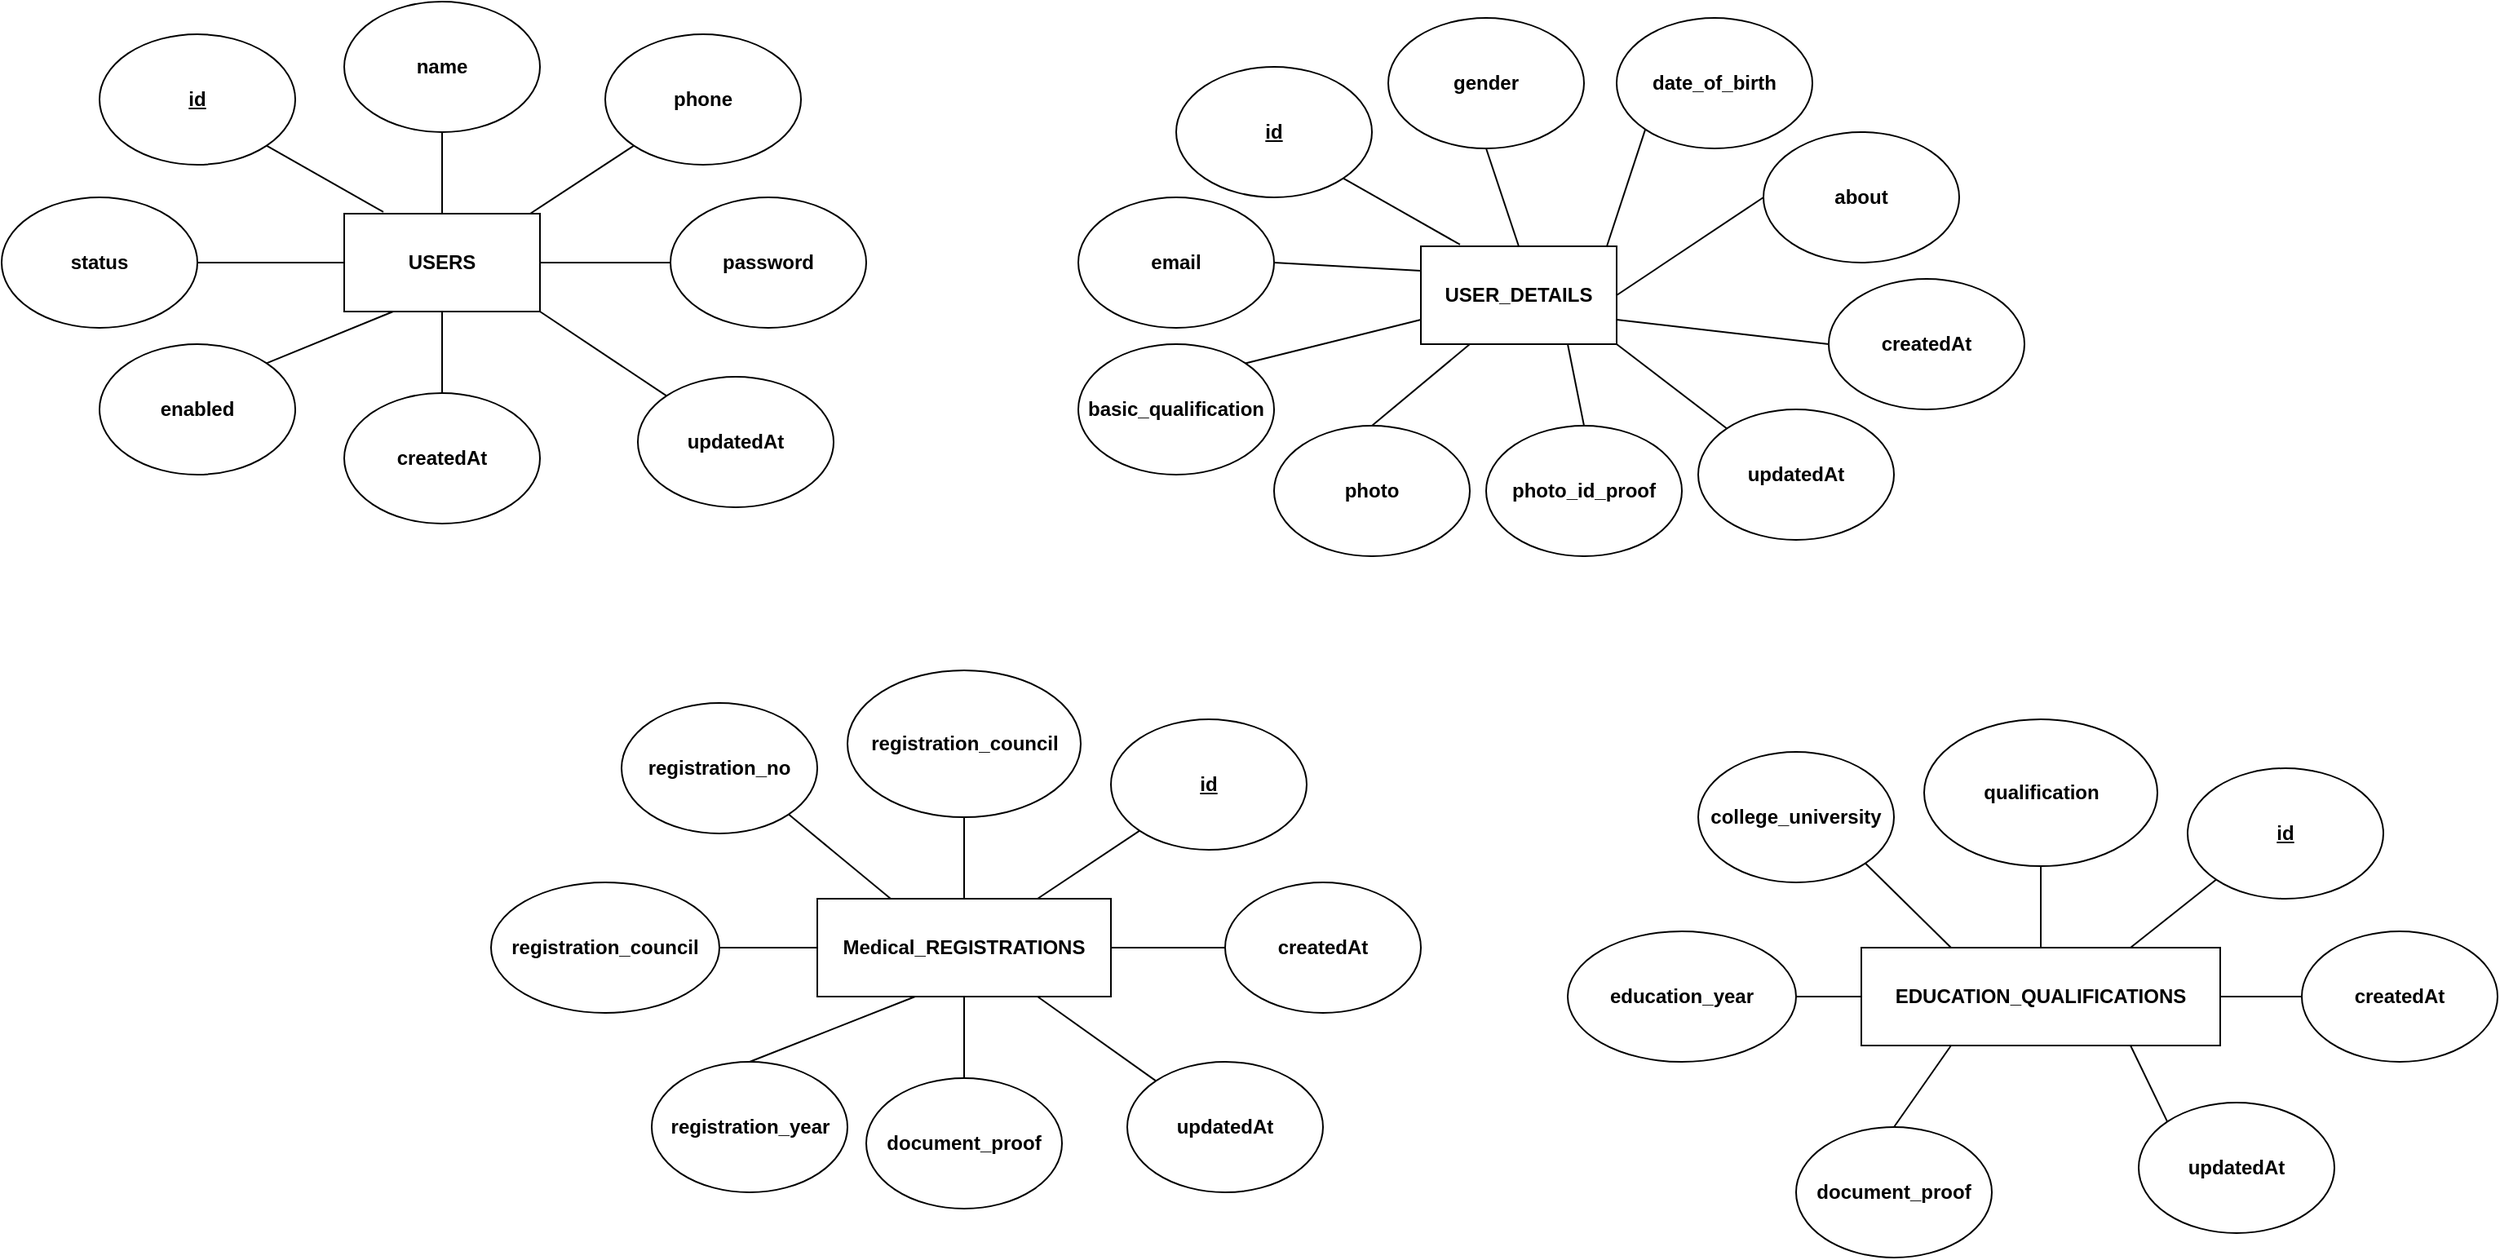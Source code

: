 <mxfile version="14.4.8" type="github"><diagram id="xCUNFjOkvXkAdmCDQcSl" name="Page-1"><mxGraphModel dx="946" dy="1726" grid="1" gridSize="10" guides="1" tooltips="1" connect="1" arrows="1" fold="1" page="1" pageScale="1" pageWidth="827" pageHeight="1169" math="0" shadow="0"><root><mxCell id="0"/><mxCell id="1" parent="0"/><mxCell id="mNS4h6scgJhuOr-iy2WU-1" value="&lt;b&gt;status&lt;/b&gt;" style="ellipse;whiteSpace=wrap;html=1;" vertex="1" parent="1"><mxGeometry x="30" y="30" width="120" height="80" as="geometry"/></mxCell><mxCell id="mNS4h6scgJhuOr-iy2WU-2" value="&lt;span&gt;&lt;b&gt;USERS&lt;/b&gt;&lt;/span&gt;" style="rounded=0;whiteSpace=wrap;html=1;" vertex="1" parent="1"><mxGeometry x="240" y="40" width="120" height="60" as="geometry"/></mxCell><mxCell id="mNS4h6scgJhuOr-iy2WU-3" value="" style="endArrow=none;html=1;entryX=0;entryY=0.5;entryDx=0;entryDy=0;exitX=1;exitY=0.5;exitDx=0;exitDy=0;" edge="1" parent="1" source="mNS4h6scgJhuOr-iy2WU-1" target="mNS4h6scgJhuOr-iy2WU-2"><mxGeometry width="50" height="50" relative="1" as="geometry"><mxPoint x="160" y="380" as="sourcePoint"/><mxPoint x="210" y="330" as="targetPoint"/></mxGeometry></mxCell><mxCell id="mNS4h6scgJhuOr-iy2WU-4" value="" style="endArrow=none;html=1;entryX=0.5;entryY=1;entryDx=0;entryDy=0;exitX=0.5;exitY=0;exitDx=0;exitDy=0;" edge="1" parent="1" source="mNS4h6scgJhuOr-iy2WU-2" target="mNS4h6scgJhuOr-iy2WU-17"><mxGeometry width="50" height="50" relative="1" as="geometry"><mxPoint x="180" y="50" as="sourcePoint"/><mxPoint x="230" as="targetPoint"/></mxGeometry></mxCell><mxCell id="mNS4h6scgJhuOr-iy2WU-5" value="" style="endArrow=none;html=1;entryX=0;entryY=0.5;entryDx=0;entryDy=0;exitX=1;exitY=0.5;exitDx=0;exitDy=0;" edge="1" parent="1" source="mNS4h6scgJhuOr-iy2WU-2" target="mNS4h6scgJhuOr-iy2WU-12"><mxGeometry width="50" height="50" relative="1" as="geometry"><mxPoint x="300" y="320" as="sourcePoint"/><mxPoint x="350" y="270" as="targetPoint"/></mxGeometry></mxCell><mxCell id="mNS4h6scgJhuOr-iy2WU-6" value="" style="endArrow=none;html=1;entryX=0.5;entryY=1;entryDx=0;entryDy=0;exitX=0.5;exitY=0;exitDx=0;exitDy=0;" edge="1" parent="1" source="mNS4h6scgJhuOr-iy2WU-18" target="mNS4h6scgJhuOr-iy2WU-2"><mxGeometry width="50" height="50" relative="1" as="geometry"><mxPoint x="190" y="410" as="sourcePoint"/><mxPoint x="240" y="360" as="targetPoint"/></mxGeometry></mxCell><mxCell id="mNS4h6scgJhuOr-iy2WU-7" value="" style="endArrow=none;html=1;entryX=1;entryY=1;entryDx=0;entryDy=0;exitX=0.2;exitY=-0.017;exitDx=0;exitDy=0;exitPerimeter=0;" edge="1" parent="1" source="mNS4h6scgJhuOr-iy2WU-2" target="mNS4h6scgJhuOr-iy2WU-16"><mxGeometry width="50" height="50" relative="1" as="geometry"><mxPoint x="200" y="420" as="sourcePoint"/><mxPoint x="250" y="370" as="targetPoint"/></mxGeometry></mxCell><mxCell id="mNS4h6scgJhuOr-iy2WU-8" value="" style="endArrow=none;html=1;entryX=1;entryY=1;entryDx=0;entryDy=0;exitX=0;exitY=0;exitDx=0;exitDy=0;" edge="1" parent="1" source="mNS4h6scgJhuOr-iy2WU-14" target="mNS4h6scgJhuOr-iy2WU-2"><mxGeometry width="50" height="50" relative="1" as="geometry"><mxPoint x="210" y="430" as="sourcePoint"/><mxPoint x="260" y="380" as="targetPoint"/></mxGeometry></mxCell><mxCell id="mNS4h6scgJhuOr-iy2WU-9" value="" style="endArrow=none;html=1;entryX=0.25;entryY=1;entryDx=0;entryDy=0;exitX=1;exitY=0;exitDx=0;exitDy=0;" edge="1" parent="1" source="mNS4h6scgJhuOr-iy2WU-13" target="mNS4h6scgJhuOr-iy2WU-2"><mxGeometry width="50" height="50" relative="1" as="geometry"><mxPoint x="210" y="290" as="sourcePoint"/><mxPoint x="260" y="240" as="targetPoint"/></mxGeometry></mxCell><mxCell id="mNS4h6scgJhuOr-iy2WU-10" value="" style="endArrow=none;html=1;entryX=0;entryY=1;entryDx=0;entryDy=0;exitX=0.95;exitY=0;exitDx=0;exitDy=0;exitPerimeter=0;" edge="1" parent="1" source="mNS4h6scgJhuOr-iy2WU-2" target="mNS4h6scgJhuOr-iy2WU-15"><mxGeometry width="50" height="50" relative="1" as="geometry"><mxPoint x="310" y="320" as="sourcePoint"/><mxPoint x="360" y="270" as="targetPoint"/></mxGeometry></mxCell><mxCell id="mNS4h6scgJhuOr-iy2WU-12" value="&lt;b&gt;password&lt;/b&gt;" style="ellipse;whiteSpace=wrap;html=1;" vertex="1" parent="1"><mxGeometry x="440" y="30" width="120" height="80" as="geometry"/></mxCell><mxCell id="mNS4h6scgJhuOr-iy2WU-13" value="&lt;b&gt;enabled&lt;/b&gt;" style="ellipse;whiteSpace=wrap;html=1;" vertex="1" parent="1"><mxGeometry x="90" y="120" width="120" height="80" as="geometry"/></mxCell><mxCell id="mNS4h6scgJhuOr-iy2WU-14" value="&lt;b&gt;updatedAt&lt;/b&gt;" style="ellipse;whiteSpace=wrap;html=1;" vertex="1" parent="1"><mxGeometry x="420" y="140" width="120" height="80" as="geometry"/></mxCell><mxCell id="mNS4h6scgJhuOr-iy2WU-15" value="&lt;b&gt;phone&lt;/b&gt;" style="ellipse;whiteSpace=wrap;html=1;" vertex="1" parent="1"><mxGeometry x="400" y="-70" width="120" height="80" as="geometry"/></mxCell><mxCell id="mNS4h6scgJhuOr-iy2WU-16" value="&lt;u&gt;&lt;b&gt;id&lt;/b&gt;&lt;/u&gt;" style="ellipse;whiteSpace=wrap;html=1;" vertex="1" parent="1"><mxGeometry x="90" y="-70" width="120" height="80" as="geometry"/></mxCell><mxCell id="mNS4h6scgJhuOr-iy2WU-17" value="&lt;b&gt;name&lt;/b&gt;" style="ellipse;whiteSpace=wrap;html=1;" vertex="1" parent="1"><mxGeometry x="240" y="-90" width="120" height="80" as="geometry"/></mxCell><mxCell id="mNS4h6scgJhuOr-iy2WU-18" value="&lt;b&gt;createdAt&lt;/b&gt;" style="ellipse;whiteSpace=wrap;html=1;" vertex="1" parent="1"><mxGeometry x="240" y="150" width="120" height="80" as="geometry"/></mxCell><mxCell id="mNS4h6scgJhuOr-iy2WU-19" value="&lt;b&gt;email&lt;/b&gt;" style="ellipse;whiteSpace=wrap;html=1;" vertex="1" parent="1"><mxGeometry x="690" y="30" width="120" height="80" as="geometry"/></mxCell><mxCell id="mNS4h6scgJhuOr-iy2WU-20" value="&lt;span&gt;&lt;b&gt;USER_DETAILS&lt;/b&gt;&lt;/span&gt;" style="rounded=0;whiteSpace=wrap;html=1;" vertex="1" parent="1"><mxGeometry x="900" y="60" width="120" height="60" as="geometry"/></mxCell><mxCell id="mNS4h6scgJhuOr-iy2WU-21" value="" style="endArrow=none;html=1;entryX=0;entryY=0.25;entryDx=0;entryDy=0;exitX=1;exitY=0.5;exitDx=0;exitDy=0;" edge="1" parent="1" source="mNS4h6scgJhuOr-iy2WU-19" target="mNS4h6scgJhuOr-iy2WU-20"><mxGeometry width="50" height="50" relative="1" as="geometry"><mxPoint x="820" y="400" as="sourcePoint"/><mxPoint x="870" y="350" as="targetPoint"/></mxGeometry></mxCell><mxCell id="mNS4h6scgJhuOr-iy2WU-22" value="" style="endArrow=none;html=1;entryX=0.5;entryY=1;entryDx=0;entryDy=0;exitX=0.5;exitY=0;exitDx=0;exitDy=0;" edge="1" parent="1" source="mNS4h6scgJhuOr-iy2WU-20" target="mNS4h6scgJhuOr-iy2WU-34"><mxGeometry width="50" height="50" relative="1" as="geometry"><mxPoint x="840" y="70" as="sourcePoint"/><mxPoint x="890" y="20" as="targetPoint"/></mxGeometry></mxCell><mxCell id="mNS4h6scgJhuOr-iy2WU-23" value="" style="endArrow=none;html=1;entryX=0;entryY=0.5;entryDx=0;entryDy=0;exitX=1;exitY=0.5;exitDx=0;exitDy=0;" edge="1" parent="1" source="mNS4h6scgJhuOr-iy2WU-20" target="mNS4h6scgJhuOr-iy2WU-29"><mxGeometry width="50" height="50" relative="1" as="geometry"><mxPoint x="960" y="340" as="sourcePoint"/><mxPoint x="1010" y="290" as="targetPoint"/></mxGeometry></mxCell><mxCell id="mNS4h6scgJhuOr-iy2WU-24" value="" style="endArrow=none;html=1;entryX=0.25;entryY=1;entryDx=0;entryDy=0;exitX=0.5;exitY=0;exitDx=0;exitDy=0;" edge="1" parent="1" source="mNS4h6scgJhuOr-iy2WU-35" target="mNS4h6scgJhuOr-iy2WU-20"><mxGeometry width="50" height="50" relative="1" as="geometry"><mxPoint x="850" y="430" as="sourcePoint"/><mxPoint x="900" y="380" as="targetPoint"/></mxGeometry></mxCell><mxCell id="mNS4h6scgJhuOr-iy2WU-25" value="" style="endArrow=none;html=1;entryX=1;entryY=1;entryDx=0;entryDy=0;exitX=0.2;exitY=-0.017;exitDx=0;exitDy=0;exitPerimeter=0;" edge="1" parent="1" source="mNS4h6scgJhuOr-iy2WU-20" target="mNS4h6scgJhuOr-iy2WU-33"><mxGeometry width="50" height="50" relative="1" as="geometry"><mxPoint x="860" y="440" as="sourcePoint"/><mxPoint x="910" y="390" as="targetPoint"/></mxGeometry></mxCell><mxCell id="mNS4h6scgJhuOr-iy2WU-26" value="" style="endArrow=none;html=1;entryX=0.75;entryY=1;entryDx=0;entryDy=0;exitX=0.5;exitY=0;exitDx=0;exitDy=0;" edge="1" parent="1" source="mNS4h6scgJhuOr-iy2WU-31" target="mNS4h6scgJhuOr-iy2WU-20"><mxGeometry width="50" height="50" relative="1" as="geometry"><mxPoint x="870" y="450" as="sourcePoint"/><mxPoint x="920" y="400" as="targetPoint"/></mxGeometry></mxCell><mxCell id="mNS4h6scgJhuOr-iy2WU-27" value="" style="endArrow=none;html=1;entryX=0;entryY=0.75;entryDx=0;entryDy=0;exitX=1;exitY=0;exitDx=0;exitDy=0;" edge="1" parent="1" source="mNS4h6scgJhuOr-iy2WU-30" target="mNS4h6scgJhuOr-iy2WU-20"><mxGeometry width="50" height="50" relative="1" as="geometry"><mxPoint x="870" y="310" as="sourcePoint"/><mxPoint x="920" y="260" as="targetPoint"/></mxGeometry></mxCell><mxCell id="mNS4h6scgJhuOr-iy2WU-28" value="" style="endArrow=none;html=1;entryX=0;entryY=1;entryDx=0;entryDy=0;exitX=0.95;exitY=0;exitDx=0;exitDy=0;exitPerimeter=0;" edge="1" parent="1" source="mNS4h6scgJhuOr-iy2WU-20" target="mNS4h6scgJhuOr-iy2WU-32"><mxGeometry width="50" height="50" relative="1" as="geometry"><mxPoint x="970" y="340" as="sourcePoint"/><mxPoint x="1020" y="290" as="targetPoint"/></mxGeometry></mxCell><mxCell id="mNS4h6scgJhuOr-iy2WU-29" value="&lt;b&gt;about&lt;/b&gt;" style="ellipse;whiteSpace=wrap;html=1;" vertex="1" parent="1"><mxGeometry x="1110" y="-10" width="120" height="80" as="geometry"/></mxCell><mxCell id="mNS4h6scgJhuOr-iy2WU-30" value="&lt;b&gt;basic_qualification&lt;/b&gt;" style="ellipse;whiteSpace=wrap;html=1;" vertex="1" parent="1"><mxGeometry x="690" y="120" width="120" height="80" as="geometry"/></mxCell><mxCell id="mNS4h6scgJhuOr-iy2WU-31" value="&lt;b&gt;photo_id_proof&lt;/b&gt;" style="ellipse;whiteSpace=wrap;html=1;" vertex="1" parent="1"><mxGeometry x="940" y="170" width="120" height="80" as="geometry"/></mxCell><mxCell id="mNS4h6scgJhuOr-iy2WU-32" value="&lt;b&gt;date_of_birth&lt;/b&gt;" style="ellipse;whiteSpace=wrap;html=1;" vertex="1" parent="1"><mxGeometry x="1020" y="-80" width="120" height="80" as="geometry"/></mxCell><mxCell id="mNS4h6scgJhuOr-iy2WU-33" value="&lt;u&gt;&lt;b&gt;id&lt;/b&gt;&lt;/u&gt;" style="ellipse;whiteSpace=wrap;html=1;" vertex="1" parent="1"><mxGeometry x="750" y="-50" width="120" height="80" as="geometry"/></mxCell><mxCell id="mNS4h6scgJhuOr-iy2WU-34" value="&lt;b&gt;gender&lt;/b&gt;" style="ellipse;whiteSpace=wrap;html=1;" vertex="1" parent="1"><mxGeometry x="880" y="-80" width="120" height="80" as="geometry"/></mxCell><mxCell id="mNS4h6scgJhuOr-iy2WU-35" value="&lt;b&gt;photo&lt;/b&gt;" style="ellipse;whiteSpace=wrap;html=1;" vertex="1" parent="1"><mxGeometry x="810" y="170" width="120" height="80" as="geometry"/></mxCell><mxCell id="mNS4h6scgJhuOr-iy2WU-36" value="&lt;b&gt;updatedAt&lt;/b&gt;" style="ellipse;whiteSpace=wrap;html=1;" vertex="1" parent="1"><mxGeometry x="1070" y="160" width="120" height="80" as="geometry"/></mxCell><mxCell id="mNS4h6scgJhuOr-iy2WU-37" value="" style="endArrow=none;html=1;entryX=1;entryY=1;entryDx=0;entryDy=0;exitX=0;exitY=0;exitDx=0;exitDy=0;" edge="1" parent="1" source="mNS4h6scgJhuOr-iy2WU-36" target="mNS4h6scgJhuOr-iy2WU-20"><mxGeometry width="50" height="50" relative="1" as="geometry"><mxPoint x="1010" y="200" as="sourcePoint"/><mxPoint x="1000" y="130" as="targetPoint"/></mxGeometry></mxCell><mxCell id="mNS4h6scgJhuOr-iy2WU-38" value="&lt;b&gt;createdAt&lt;/b&gt;" style="ellipse;whiteSpace=wrap;html=1;" vertex="1" parent="1"><mxGeometry x="1150" y="80" width="120" height="80" as="geometry"/></mxCell><mxCell id="mNS4h6scgJhuOr-iy2WU-39" value="" style="endArrow=none;html=1;entryX=1;entryY=0.75;entryDx=0;entryDy=0;exitX=0;exitY=0.5;exitDx=0;exitDy=0;" edge="1" parent="1" source="mNS4h6scgJhuOr-iy2WU-38" target="mNS4h6scgJhuOr-iy2WU-20"><mxGeometry width="50" height="50" relative="1" as="geometry"><mxPoint x="1150" y="120" as="sourcePoint"/><mxPoint x="1030" y="130" as="targetPoint"/></mxGeometry></mxCell><mxCell id="mNS4h6scgJhuOr-iy2WU-41" value="&lt;b&gt;Medical_REGISTRATIONS&lt;/b&gt;" style="rounded=0;whiteSpace=wrap;html=1;" vertex="1" parent="1"><mxGeometry x="530" y="460" width="180" height="60" as="geometry"/></mxCell><mxCell id="mNS4h6scgJhuOr-iy2WU-43" value="" style="endArrow=none;html=1;entryX=1;entryY=1;entryDx=0;entryDy=0;exitX=0.25;exitY=0;exitDx=0;exitDy=0;" edge="1" parent="1" source="mNS4h6scgJhuOr-iy2WU-41" target="mNS4h6scgJhuOr-iy2WU-55"><mxGeometry width="50" height="50" relative="1" as="geometry"><mxPoint x="490" y="470" as="sourcePoint"/><mxPoint x="540" y="420" as="targetPoint"/></mxGeometry></mxCell><mxCell id="mNS4h6scgJhuOr-iy2WU-44" value="" style="endArrow=none;html=1;entryX=0;entryY=0.5;entryDx=0;entryDy=0;exitX=0;exitY=0.5;exitDx=0;exitDy=0;" edge="1" parent="1" source="mNS4h6scgJhuOr-iy2WU-41" target="mNS4h6scgJhuOr-iy2WU-50"><mxGeometry width="50" height="50" relative="1" as="geometry"><mxPoint x="610" y="740" as="sourcePoint"/><mxPoint x="660" y="690" as="targetPoint"/></mxGeometry></mxCell><mxCell id="mNS4h6scgJhuOr-iy2WU-45" value="" style="endArrow=none;html=1;exitX=0.5;exitY=0;exitDx=0;exitDy=0;entryX=0.5;entryY=1;entryDx=0;entryDy=0;" edge="1" parent="1" source="mNS4h6scgJhuOr-iy2WU-56" target="mNS4h6scgJhuOr-iy2WU-41"><mxGeometry width="50" height="50" relative="1" as="geometry"><mxPoint x="500" y="830" as="sourcePoint"/><mxPoint x="660" y="520" as="targetPoint"/></mxGeometry></mxCell><mxCell id="mNS4h6scgJhuOr-iy2WU-46" value="" style="endArrow=none;html=1;entryX=0;entryY=1;entryDx=0;entryDy=0;exitX=0.75;exitY=0;exitDx=0;exitDy=0;" edge="1" parent="1" source="mNS4h6scgJhuOr-iy2WU-41" target="mNS4h6scgJhuOr-iy2WU-54"><mxGeometry width="50" height="50" relative="1" as="geometry"><mxPoint x="690" y="450" as="sourcePoint"/><mxPoint x="560" y="790" as="targetPoint"/></mxGeometry></mxCell><mxCell id="mNS4h6scgJhuOr-iy2WU-47" value="" style="endArrow=none;html=1;exitX=0.5;exitY=0;exitDx=0;exitDy=0;" edge="1" parent="1" source="mNS4h6scgJhuOr-iy2WU-52"><mxGeometry width="50" height="50" relative="1" as="geometry"><mxPoint x="520" y="850" as="sourcePoint"/><mxPoint x="590" y="520" as="targetPoint"/></mxGeometry></mxCell><mxCell id="mNS4h6scgJhuOr-iy2WU-49" value="" style="endArrow=none;html=1;entryX=0.5;entryY=1;entryDx=0;entryDy=0;exitX=0.5;exitY=0;exitDx=0;exitDy=0;" edge="1" parent="1" source="mNS4h6scgJhuOr-iy2WU-41" target="mNS4h6scgJhuOr-iy2WU-53"><mxGeometry width="50" height="50" relative="1" as="geometry"><mxPoint x="620" y="740" as="sourcePoint"/><mxPoint x="670" y="690" as="targetPoint"/></mxGeometry></mxCell><mxCell id="mNS4h6scgJhuOr-iy2WU-50" value="&lt;b&gt;registration_council&lt;/b&gt;" style="ellipse;whiteSpace=wrap;html=1;" vertex="1" parent="1"><mxGeometry x="330" y="450" width="140" height="80" as="geometry"/></mxCell><mxCell id="mNS4h6scgJhuOr-iy2WU-52" value="&lt;b&gt;registration_year&lt;/b&gt;" style="ellipse;whiteSpace=wrap;html=1;" vertex="1" parent="1"><mxGeometry x="428.5" y="560" width="120" height="80" as="geometry"/></mxCell><mxCell id="mNS4h6scgJhuOr-iy2WU-53" value="&lt;b&gt;registration_council&lt;/b&gt;" style="ellipse;whiteSpace=wrap;html=1;" vertex="1" parent="1"><mxGeometry x="548.5" y="320" width="143" height="90" as="geometry"/></mxCell><mxCell id="mNS4h6scgJhuOr-iy2WU-54" value="&lt;u&gt;&lt;b&gt;id&lt;/b&gt;&lt;/u&gt;" style="ellipse;whiteSpace=wrap;html=1;" vertex="1" parent="1"><mxGeometry x="710" y="350" width="120" height="80" as="geometry"/></mxCell><mxCell id="mNS4h6scgJhuOr-iy2WU-55" value="&lt;b&gt;registration_no&lt;/b&gt;" style="ellipse;whiteSpace=wrap;html=1;" vertex="1" parent="1"><mxGeometry x="410" y="340" width="120" height="80" as="geometry"/></mxCell><mxCell id="mNS4h6scgJhuOr-iy2WU-56" value="&lt;b&gt;document_proof&lt;/b&gt;" style="ellipse;whiteSpace=wrap;html=1;" vertex="1" parent="1"><mxGeometry x="560" y="570" width="120" height="80" as="geometry"/></mxCell><mxCell id="mNS4h6scgJhuOr-iy2WU-57" value="&lt;b&gt;updatedAt&lt;/b&gt;" style="ellipse;whiteSpace=wrap;html=1;" vertex="1" parent="1"><mxGeometry x="720" y="560" width="120" height="80" as="geometry"/></mxCell><mxCell id="mNS4h6scgJhuOr-iy2WU-58" value="" style="endArrow=none;html=1;entryX=0.75;entryY=1;entryDx=0;entryDy=0;exitX=0;exitY=0;exitDx=0;exitDy=0;" edge="1" parent="1" source="mNS4h6scgJhuOr-iy2WU-57" target="mNS4h6scgJhuOr-iy2WU-41"><mxGeometry width="50" height="50" relative="1" as="geometry"><mxPoint x="660" y="600" as="sourcePoint"/><mxPoint x="650" y="530" as="targetPoint"/></mxGeometry></mxCell><mxCell id="mNS4h6scgJhuOr-iy2WU-59" value="&lt;b&gt;createdAt&lt;/b&gt;" style="ellipse;whiteSpace=wrap;html=1;" vertex="1" parent="1"><mxGeometry x="780" y="450" width="120" height="80" as="geometry"/></mxCell><mxCell id="mNS4h6scgJhuOr-iy2WU-60" value="" style="endArrow=none;html=1;entryX=1;entryY=0.5;entryDx=0;entryDy=0;exitX=0;exitY=0.5;exitDx=0;exitDy=0;" edge="1" parent="1" source="mNS4h6scgJhuOr-iy2WU-59" target="mNS4h6scgJhuOr-iy2WU-41"><mxGeometry width="50" height="50" relative="1" as="geometry"><mxPoint x="800" y="520" as="sourcePoint"/><mxPoint x="680" y="530" as="targetPoint"/></mxGeometry></mxCell><mxCell id="mNS4h6scgJhuOr-iy2WU-61" value="&lt;b&gt;EDUCATION_QUALIFICATIONS&lt;/b&gt;" style="rounded=0;whiteSpace=wrap;html=1;" vertex="1" parent="1"><mxGeometry x="1170" y="490" width="220" height="60" as="geometry"/></mxCell><mxCell id="mNS4h6scgJhuOr-iy2WU-62" value="" style="endArrow=none;html=1;entryX=1;entryY=1;entryDx=0;entryDy=0;exitX=0.25;exitY=0;exitDx=0;exitDy=0;" edge="1" parent="1" source="mNS4h6scgJhuOr-iy2WU-61" target="mNS4h6scgJhuOr-iy2WU-72"><mxGeometry width="50" height="50" relative="1" as="geometry"><mxPoint x="1150" y="500" as="sourcePoint"/><mxPoint x="1200" y="450" as="targetPoint"/></mxGeometry></mxCell><mxCell id="mNS4h6scgJhuOr-iy2WU-63" value="" style="endArrow=none;html=1;entryX=0;entryY=0.5;entryDx=0;entryDy=0;exitX=0;exitY=0.5;exitDx=0;exitDy=0;" edge="1" parent="1" source="mNS4h6scgJhuOr-iy2WU-61" target="mNS4h6scgJhuOr-iy2WU-68"><mxGeometry width="50" height="50" relative="1" as="geometry"><mxPoint x="1270" y="770" as="sourcePoint"/><mxPoint x="1320" y="720" as="targetPoint"/></mxGeometry></mxCell><mxCell id="mNS4h6scgJhuOr-iy2WU-64" value="" style="endArrow=none;html=1;exitX=0.5;exitY=0;exitDx=0;exitDy=0;entryX=0.25;entryY=1;entryDx=0;entryDy=0;" edge="1" parent="1" source="mNS4h6scgJhuOr-iy2WU-73" target="mNS4h6scgJhuOr-iy2WU-61"><mxGeometry width="50" height="50" relative="1" as="geometry"><mxPoint x="1160" y="860" as="sourcePoint"/><mxPoint x="1320" y="550" as="targetPoint"/></mxGeometry></mxCell><mxCell id="mNS4h6scgJhuOr-iy2WU-65" value="" style="endArrow=none;html=1;entryX=0;entryY=1;entryDx=0;entryDy=0;exitX=0.75;exitY=0;exitDx=0;exitDy=0;" edge="1" parent="1" source="mNS4h6scgJhuOr-iy2WU-61" target="mNS4h6scgJhuOr-iy2WU-71"><mxGeometry width="50" height="50" relative="1" as="geometry"><mxPoint x="1350" y="480" as="sourcePoint"/><mxPoint x="1220" y="820" as="targetPoint"/></mxGeometry></mxCell><mxCell id="mNS4h6scgJhuOr-iy2WU-67" value="" style="endArrow=none;html=1;entryX=0.5;entryY=1;entryDx=0;entryDy=0;exitX=0.5;exitY=0;exitDx=0;exitDy=0;" edge="1" parent="1" source="mNS4h6scgJhuOr-iy2WU-61" target="mNS4h6scgJhuOr-iy2WU-70"><mxGeometry width="50" height="50" relative="1" as="geometry"><mxPoint x="1280" y="770" as="sourcePoint"/><mxPoint x="1330" y="720" as="targetPoint"/></mxGeometry></mxCell><mxCell id="mNS4h6scgJhuOr-iy2WU-68" value="&lt;b&gt;education_year&lt;/b&gt;" style="ellipse;whiteSpace=wrap;html=1;" vertex="1" parent="1"><mxGeometry x="990" y="480" width="140" height="80" as="geometry"/></mxCell><mxCell id="mNS4h6scgJhuOr-iy2WU-70" value="&lt;b&gt;qualification&lt;/b&gt;" style="ellipse;whiteSpace=wrap;html=1;" vertex="1" parent="1"><mxGeometry x="1208.5" y="350" width="143" height="90" as="geometry"/></mxCell><mxCell id="mNS4h6scgJhuOr-iy2WU-71" value="&lt;u&gt;&lt;b&gt;id&lt;/b&gt;&lt;/u&gt;" style="ellipse;whiteSpace=wrap;html=1;" vertex="1" parent="1"><mxGeometry x="1370" y="380" width="120" height="80" as="geometry"/></mxCell><mxCell id="mNS4h6scgJhuOr-iy2WU-72" value="&lt;b&gt;college_university&lt;/b&gt;" style="ellipse;whiteSpace=wrap;html=1;" vertex="1" parent="1"><mxGeometry x="1070" y="370" width="120" height="80" as="geometry"/></mxCell><mxCell id="mNS4h6scgJhuOr-iy2WU-73" value="&lt;b&gt;document_proof&lt;/b&gt;" style="ellipse;whiteSpace=wrap;html=1;" vertex="1" parent="1"><mxGeometry x="1130" y="600" width="120" height="80" as="geometry"/></mxCell><mxCell id="mNS4h6scgJhuOr-iy2WU-74" value="&lt;b&gt;updatedAt&lt;/b&gt;" style="ellipse;whiteSpace=wrap;html=1;" vertex="1" parent="1"><mxGeometry x="1340" y="585" width="120" height="80" as="geometry"/></mxCell><mxCell id="mNS4h6scgJhuOr-iy2WU-75" value="" style="endArrow=none;html=1;entryX=0.75;entryY=1;entryDx=0;entryDy=0;exitX=0;exitY=0;exitDx=0;exitDy=0;" edge="1" parent="1" source="mNS4h6scgJhuOr-iy2WU-74" target="mNS4h6scgJhuOr-iy2WU-61"><mxGeometry width="50" height="50" relative="1" as="geometry"><mxPoint x="1320" y="630" as="sourcePoint"/><mxPoint x="1310" y="560" as="targetPoint"/></mxGeometry></mxCell><mxCell id="mNS4h6scgJhuOr-iy2WU-76" value="&lt;b&gt;createdAt&lt;/b&gt;" style="ellipse;whiteSpace=wrap;html=1;" vertex="1" parent="1"><mxGeometry x="1440" y="480" width="120" height="80" as="geometry"/></mxCell><mxCell id="mNS4h6scgJhuOr-iy2WU-77" value="" style="endArrow=none;html=1;entryX=1;entryY=0.5;entryDx=0;entryDy=0;exitX=0;exitY=0.5;exitDx=0;exitDy=0;" edge="1" parent="1" source="mNS4h6scgJhuOr-iy2WU-76" target="mNS4h6scgJhuOr-iy2WU-61"><mxGeometry width="50" height="50" relative="1" as="geometry"><mxPoint x="1460" y="550" as="sourcePoint"/><mxPoint x="1340" y="560" as="targetPoint"/></mxGeometry></mxCell></root></mxGraphModel></diagram></mxfile>